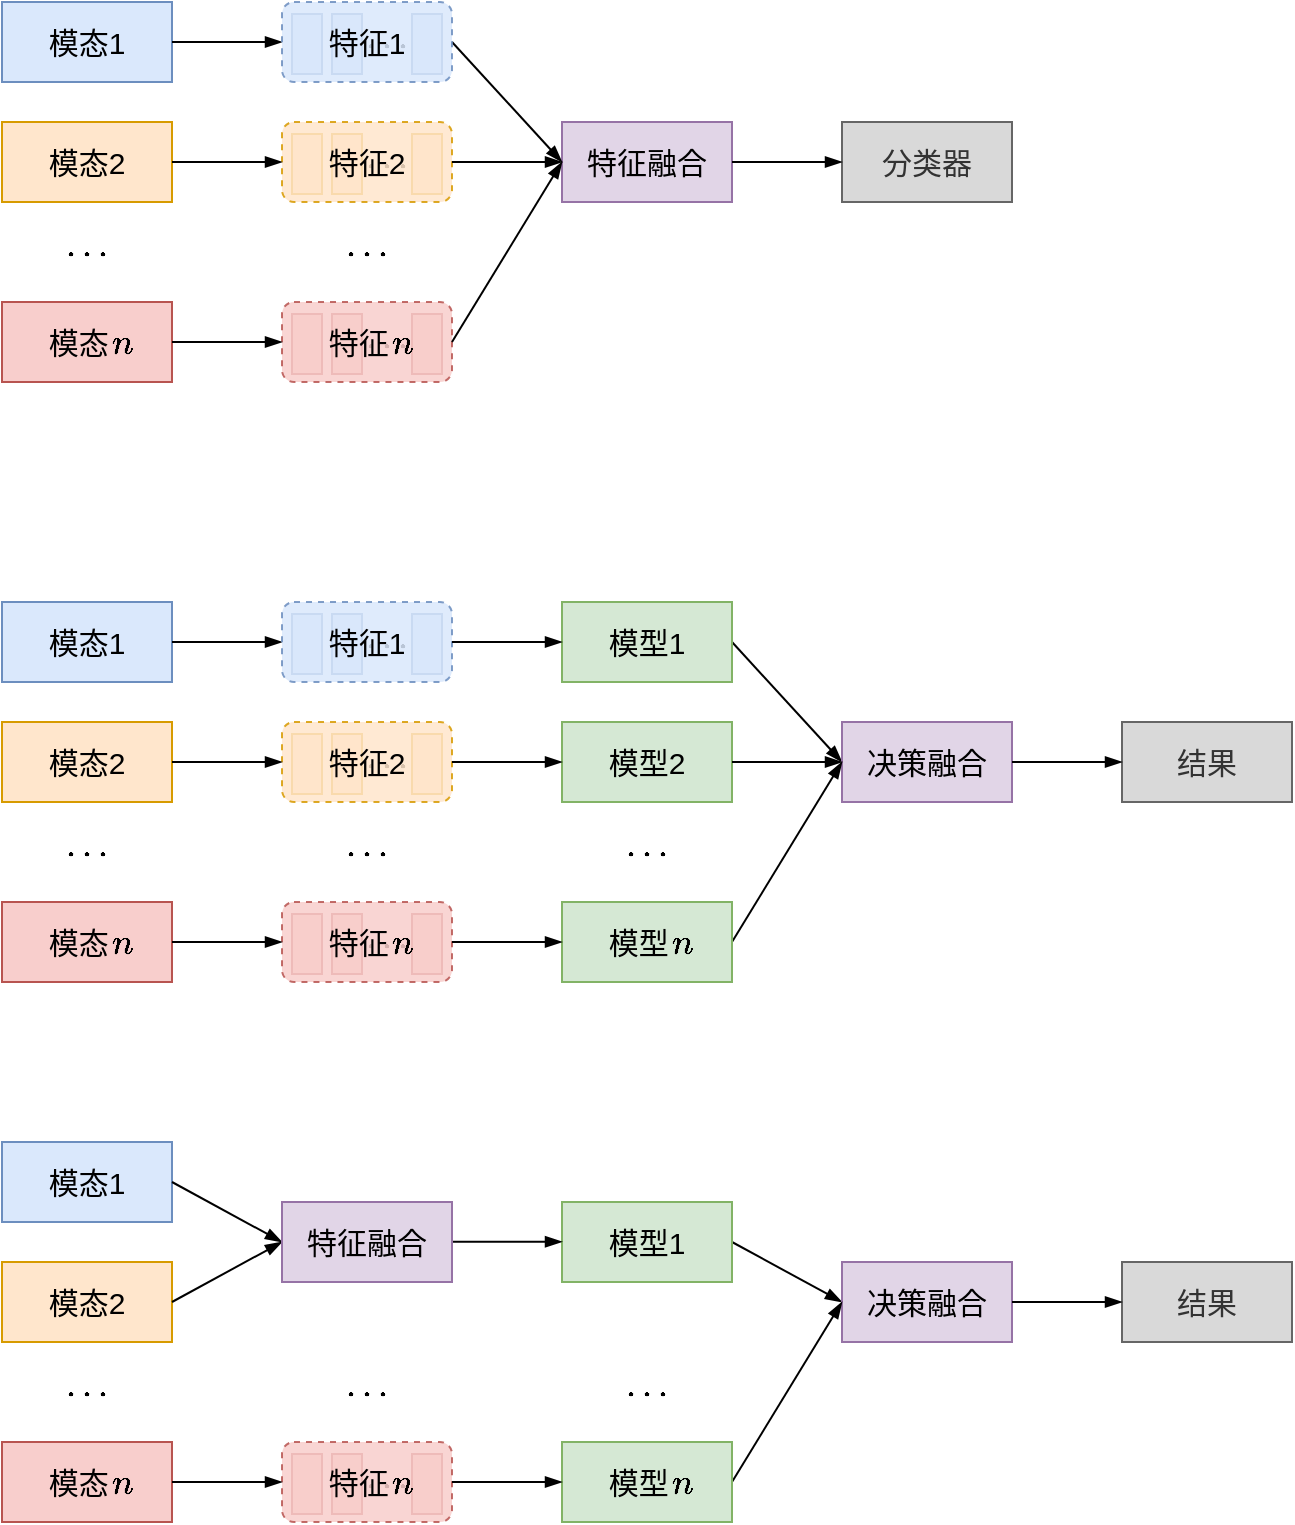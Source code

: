 <mxfile version="26.2.9">
  <diagram name="第 1 页" id="IceHvFMhuSLMuGwEgAzG">
    <mxGraphModel dx="819" dy="552" grid="1" gridSize="10" guides="1" tooltips="1" connect="1" arrows="1" fold="1" page="1" pageScale="1" pageWidth="827" pageHeight="1169" math="1" shadow="0">
      <root>
        <mxCell id="0" />
        <mxCell id="1" parent="0" />
        <mxCell id="TyKDxq_lsrLQuB99KI5q-3" value="" style="rounded=0;whiteSpace=wrap;html=1;aspect=fixed;fillColor=#dae8fc;strokeColor=#6c8ebf;fontSize=15;" parent="1" vertex="1">
          <mxGeometry x="205" y="126" width="15" height="30" as="geometry" />
        </mxCell>
        <mxCell id="TyKDxq_lsrLQuB99KI5q-4" value="" style="rounded=0;whiteSpace=wrap;html=1;aspect=fixed;fillColor=#dae8fc;strokeColor=#6c8ebf;fontSize=15;" parent="1" vertex="1">
          <mxGeometry x="225" y="126" width="15" height="30" as="geometry" />
        </mxCell>
        <mxCell id="TyKDxq_lsrLQuB99KI5q-5" value="$$\cdots$$" style="rounded=0;whiteSpace=wrap;html=1;aspect=fixed;fillColor=none;strokeColor=none;fontSize=15;" parent="1" vertex="1">
          <mxGeometry x="245" y="126" width="15" height="30" as="geometry" />
        </mxCell>
        <mxCell id="TyKDxq_lsrLQuB99KI5q-6" value="" style="rounded=0;whiteSpace=wrap;html=1;aspect=fixed;fillColor=#dae8fc;strokeColor=#6c8ebf;fontSize=15;" parent="1" vertex="1">
          <mxGeometry x="265" y="126" width="15" height="30" as="geometry" />
        </mxCell>
        <mxCell id="TyKDxq_lsrLQuB99KI5q-8" value="&lt;font&gt;模态1&lt;/font&gt;" style="rounded=0;whiteSpace=wrap;html=1;fontFamily=Helvetica;fillColor=#dae8fc;strokeColor=#6c8ebf;fontSize=15;" parent="1" vertex="1">
          <mxGeometry x="60" y="120" width="85" height="40" as="geometry" />
        </mxCell>
        <mxCell id="TyKDxq_lsrLQuB99KI5q-9" value="" style="rounded=0;whiteSpace=wrap;html=1;aspect=fixed;fillColor=#ffe6cc;strokeColor=#d79b00;fontSize=15;" parent="1" vertex="1">
          <mxGeometry x="205" y="186" width="15" height="30" as="geometry" />
        </mxCell>
        <mxCell id="TyKDxq_lsrLQuB99KI5q-10" value="" style="rounded=0;whiteSpace=wrap;html=1;aspect=fixed;fillColor=#ffe6cc;strokeColor=#d79b00;fontSize=15;" parent="1" vertex="1">
          <mxGeometry x="225" y="186" width="15" height="30" as="geometry" />
        </mxCell>
        <mxCell id="TyKDxq_lsrLQuB99KI5q-11" value="$$\cdots$$" style="rounded=0;whiteSpace=wrap;html=1;aspect=fixed;fillColor=none;strokeColor=none;fontSize=15;" parent="1" vertex="1">
          <mxGeometry x="245" y="186" width="15" height="30" as="geometry" />
        </mxCell>
        <mxCell id="TyKDxq_lsrLQuB99KI5q-12" value="" style="rounded=0;whiteSpace=wrap;html=1;aspect=fixed;fillColor=#ffe6cc;strokeColor=#d79b00;fontSize=15;" parent="1" vertex="1">
          <mxGeometry x="265" y="186" width="15" height="30" as="geometry" />
        </mxCell>
        <mxCell id="TyKDxq_lsrLQuB99KI5q-14" value="&lt;span style=&quot;font-family: Helvetica;&quot;&gt;模态2&lt;/span&gt;" style="rounded=0;whiteSpace=wrap;html=1;fontFamily=Garamond;fillColor=#ffe6cc;strokeColor=#d79b00;fontSize=15;" parent="1" vertex="1">
          <mxGeometry x="60" y="180" width="85" height="40" as="geometry" />
        </mxCell>
        <mxCell id="TyKDxq_lsrLQuB99KI5q-15" value="" style="rounded=0;whiteSpace=wrap;html=1;aspect=fixed;fillColor=#f8cecc;strokeColor=#b85450;fontSize=15;" parent="1" vertex="1">
          <mxGeometry x="205" y="276" width="15" height="30" as="geometry" />
        </mxCell>
        <mxCell id="TyKDxq_lsrLQuB99KI5q-16" value="" style="rounded=0;whiteSpace=wrap;html=1;aspect=fixed;fillColor=#f8cecc;strokeColor=#b85450;fontSize=15;" parent="1" vertex="1">
          <mxGeometry x="225" y="276" width="15" height="30" as="geometry" />
        </mxCell>
        <mxCell id="TyKDxq_lsrLQuB99KI5q-17" value="$$\cdots$$" style="rounded=0;whiteSpace=wrap;html=1;aspect=fixed;fillColor=none;strokeColor=none;fontSize=15;" parent="1" vertex="1">
          <mxGeometry x="245" y="276" width="15" height="30" as="geometry" />
        </mxCell>
        <mxCell id="TyKDxq_lsrLQuB99KI5q-18" value="" style="rounded=0;whiteSpace=wrap;html=1;aspect=fixed;fillColor=#f8cecc;strokeColor=#b85450;fontSize=15;" parent="1" vertex="1">
          <mxGeometry x="265" y="276" width="15" height="30" as="geometry" />
        </mxCell>
        <mxCell id="TyKDxq_lsrLQuB99KI5q-20" value="模态n" style="rounded=0;whiteSpace=wrap;html=1;fillColor=#f8cecc;strokeColor=#b85450;fontSize=15;" parent="1" vertex="1">
          <mxGeometry x="60" y="270" width="85" height="40" as="geometry" />
        </mxCell>
        <mxCell id="TyKDxq_lsrLQuB99KI5q-21" value="$$\cdots$$" style="text;html=1;align=center;verticalAlign=middle;whiteSpace=wrap;rounded=0;fontSize=15;" parent="1" vertex="1">
          <mxGeometry x="73" y="230" width="60" height="30" as="geometry" />
        </mxCell>
        <mxCell id="TyKDxq_lsrLQuB99KI5q-22" value="&lt;span style=&quot;font-family: Helvetica;&quot;&gt;特征融合&lt;/span&gt;" style="rounded=0;whiteSpace=wrap;html=1;fontFamily=Garamond;fillColor=#e1d5e7;strokeColor=#9673a6;fontSize=15;" parent="1" vertex="1">
          <mxGeometry x="340" y="180" width="85" height="40" as="geometry" />
        </mxCell>
        <mxCell id="TyKDxq_lsrLQuB99KI5q-23" value="" style="endArrow=blockThin;html=1;rounded=0;exitX=1;exitY=0.5;exitDx=0;exitDy=0;entryX=0;entryY=0.5;entryDx=0;entryDy=0;endFill=1;fontSize=15;" parent="1" source="TyKDxq_lsrLQuB99KI5q-8" target="TyKDxq_lsrLQuB99KI5q-7" edge="1">
          <mxGeometry width="50" height="50" relative="1" as="geometry">
            <mxPoint x="180" y="120" as="sourcePoint" />
            <mxPoint x="230" y="70" as="targetPoint" />
          </mxGeometry>
        </mxCell>
        <mxCell id="TyKDxq_lsrLQuB99KI5q-24" value="" style="endArrow=blockThin;html=1;rounded=0;exitX=1;exitY=0.5;exitDx=0;exitDy=0;entryX=0;entryY=0.5;entryDx=0;entryDy=0;endFill=1;fontSize=15;" parent="1" source="TyKDxq_lsrLQuB99KI5q-7" target="TyKDxq_lsrLQuB99KI5q-22" edge="1">
          <mxGeometry width="50" height="50" relative="1" as="geometry">
            <mxPoint x="310" y="140.86" as="sourcePoint" />
            <mxPoint x="365" y="140.86" as="targetPoint" />
          </mxGeometry>
        </mxCell>
        <mxCell id="TyKDxq_lsrLQuB99KI5q-7" value="特征1" style="rounded=1;whiteSpace=wrap;html=1;fillColor=#dae8fc;dashed=1;opacity=85;strokeColor=#6c8ebf;fontSize=15;" parent="1" vertex="1">
          <mxGeometry x="200" y="120" width="85" height="40" as="geometry" />
        </mxCell>
        <mxCell id="TyKDxq_lsrLQuB99KI5q-13" value="特征2" style="rounded=1;whiteSpace=wrap;html=1;fillColor=#ffe6cc;dashed=1;strokeColor=#d79b00;opacity=85;fontSize=15;" parent="1" vertex="1">
          <mxGeometry x="200" y="180" width="85" height="40" as="geometry" />
        </mxCell>
        <mxCell id="TyKDxq_lsrLQuB99KI5q-19" value="特征&amp;nbsp;&amp;nbsp;" style="rounded=1;whiteSpace=wrap;html=1;fillColor=#f8cecc;dashed=1;strokeColor=#b85450;opacity=85;fontSize=15;" parent="1" vertex="1">
          <mxGeometry x="200" y="270" width="85" height="40" as="geometry" />
        </mxCell>
        <mxCell id="TyKDxq_lsrLQuB99KI5q-25" value="&lt;font face=&quot;Helvetica&quot;&gt;分类器&lt;/font&gt;" style="rounded=0;whiteSpace=wrap;html=1;fontFamily=Garamond;fillColor=#D9D9D9;fontColor=#333333;strokeColor=#666666;fontSize=15;" parent="1" vertex="1">
          <mxGeometry x="480" y="180" width="85" height="40" as="geometry" />
        </mxCell>
        <mxCell id="TyKDxq_lsrLQuB99KI5q-26" value="" style="endArrow=blockThin;html=1;rounded=0;exitX=1;exitY=0.5;exitDx=0;exitDy=0;entryX=0;entryY=0.5;entryDx=0;entryDy=0;endFill=1;fontSize=15;" parent="1" source="TyKDxq_lsrLQuB99KI5q-13" target="TyKDxq_lsrLQuB99KI5q-22" edge="1">
          <mxGeometry width="50" height="50" relative="1" as="geometry">
            <mxPoint x="295" y="150" as="sourcePoint" />
            <mxPoint x="350" y="210" as="targetPoint" />
          </mxGeometry>
        </mxCell>
        <mxCell id="TyKDxq_lsrLQuB99KI5q-27" value="" style="endArrow=blockThin;html=1;rounded=0;exitX=1;exitY=0.5;exitDx=0;exitDy=0;entryX=0;entryY=0.5;entryDx=0;entryDy=0;endFill=1;fontSize=15;" parent="1" source="TyKDxq_lsrLQuB99KI5q-22" target="TyKDxq_lsrLQuB99KI5q-25" edge="1">
          <mxGeometry width="50" height="50" relative="1" as="geometry">
            <mxPoint x="425" y="170" as="sourcePoint" />
            <mxPoint x="480" y="170" as="targetPoint" />
          </mxGeometry>
        </mxCell>
        <mxCell id="TyKDxq_lsrLQuB99KI5q-28" value="" style="endArrow=blockThin;html=1;rounded=0;exitX=1;exitY=0.5;exitDx=0;exitDy=0;entryX=0;entryY=0.5;entryDx=0;entryDy=0;endFill=1;fontSize=15;" parent="1" source="TyKDxq_lsrLQuB99KI5q-19" target="TyKDxq_lsrLQuB99KI5q-22" edge="1">
          <mxGeometry width="50" height="50" relative="1" as="geometry">
            <mxPoint x="295" y="210" as="sourcePoint" />
            <mxPoint x="350" y="210" as="targetPoint" />
          </mxGeometry>
        </mxCell>
        <mxCell id="TyKDxq_lsrLQuB99KI5q-29" value="" style="endArrow=blockThin;html=1;rounded=0;exitX=1;exitY=0.5;exitDx=0;exitDy=0;entryX=0;entryY=0.5;entryDx=0;entryDy=0;endFill=1;fontSize=15;" parent="1" source="TyKDxq_lsrLQuB99KI5q-14" target="TyKDxq_lsrLQuB99KI5q-13" edge="1">
          <mxGeometry width="50" height="50" relative="1" as="geometry">
            <mxPoint x="155" y="150" as="sourcePoint" />
            <mxPoint x="210" y="150" as="targetPoint" />
          </mxGeometry>
        </mxCell>
        <mxCell id="TyKDxq_lsrLQuB99KI5q-30" value="" style="endArrow=blockThin;html=1;rounded=0;exitX=1;exitY=0.5;exitDx=0;exitDy=0;entryX=0;entryY=0.5;entryDx=0;entryDy=0;endFill=1;fontSize=15;" parent="1" source="TyKDxq_lsrLQuB99KI5q-20" target="TyKDxq_lsrLQuB99KI5q-19" edge="1">
          <mxGeometry width="50" height="50" relative="1" as="geometry">
            <mxPoint x="155" y="210" as="sourcePoint" />
            <mxPoint x="210" y="210" as="targetPoint" />
          </mxGeometry>
        </mxCell>
        <mxCell id="TyKDxq_lsrLQuB99KI5q-31" value="" style="rounded=0;whiteSpace=wrap;html=1;aspect=fixed;fillColor=#dae8fc;strokeColor=#6c8ebf;fontSize=15;" parent="1" vertex="1">
          <mxGeometry x="205" y="426" width="15" height="30" as="geometry" />
        </mxCell>
        <mxCell id="TyKDxq_lsrLQuB99KI5q-32" value="" style="rounded=0;whiteSpace=wrap;html=1;aspect=fixed;fillColor=#dae8fc;strokeColor=#6c8ebf;fontSize=15;" parent="1" vertex="1">
          <mxGeometry x="225" y="426" width="15" height="30" as="geometry" />
        </mxCell>
        <mxCell id="TyKDxq_lsrLQuB99KI5q-33" value="$$\cdots$$" style="rounded=0;whiteSpace=wrap;html=1;aspect=fixed;fillColor=none;strokeColor=none;fontSize=15;" parent="1" vertex="1">
          <mxGeometry x="245" y="426" width="15" height="30" as="geometry" />
        </mxCell>
        <mxCell id="TyKDxq_lsrLQuB99KI5q-34" value="" style="rounded=0;whiteSpace=wrap;html=1;aspect=fixed;fillColor=#dae8fc;strokeColor=#6c8ebf;fontSize=15;" parent="1" vertex="1">
          <mxGeometry x="265" y="426" width="15" height="30" as="geometry" />
        </mxCell>
        <mxCell id="TyKDxq_lsrLQuB99KI5q-35" value="&lt;font&gt;模态1&lt;/font&gt;" style="rounded=0;whiteSpace=wrap;html=1;fontFamily=Helvetica;fillColor=#dae8fc;strokeColor=#6c8ebf;fontSize=15;" parent="1" vertex="1">
          <mxGeometry x="60" y="420" width="85" height="40" as="geometry" />
        </mxCell>
        <mxCell id="TyKDxq_lsrLQuB99KI5q-36" value="" style="rounded=0;whiteSpace=wrap;html=1;aspect=fixed;fillColor=#ffe6cc;strokeColor=#d79b00;fontSize=15;" parent="1" vertex="1">
          <mxGeometry x="205" y="486" width="15" height="30" as="geometry" />
        </mxCell>
        <mxCell id="TyKDxq_lsrLQuB99KI5q-37" value="" style="rounded=0;whiteSpace=wrap;html=1;aspect=fixed;fillColor=#ffe6cc;strokeColor=#d79b00;fontSize=15;" parent="1" vertex="1">
          <mxGeometry x="225" y="486" width="15" height="30" as="geometry" />
        </mxCell>
        <mxCell id="TyKDxq_lsrLQuB99KI5q-38" value="$$\cdots$$" style="rounded=0;whiteSpace=wrap;html=1;aspect=fixed;fillColor=none;strokeColor=none;fontSize=15;" parent="1" vertex="1">
          <mxGeometry x="245" y="486" width="15" height="30" as="geometry" />
        </mxCell>
        <mxCell id="TyKDxq_lsrLQuB99KI5q-39" value="" style="rounded=0;whiteSpace=wrap;html=1;aspect=fixed;fillColor=#ffe6cc;strokeColor=#d79b00;fontSize=15;" parent="1" vertex="1">
          <mxGeometry x="265" y="486" width="15" height="30" as="geometry" />
        </mxCell>
        <mxCell id="TyKDxq_lsrLQuB99KI5q-40" value="&lt;span style=&quot;font-family: Helvetica;&quot;&gt;模态2&lt;/span&gt;" style="rounded=0;whiteSpace=wrap;html=1;fontFamily=Garamond;fillColor=#ffe6cc;strokeColor=#d79b00;fontSize=15;" parent="1" vertex="1">
          <mxGeometry x="60" y="480" width="85" height="40" as="geometry" />
        </mxCell>
        <mxCell id="TyKDxq_lsrLQuB99KI5q-41" value="" style="rounded=0;whiteSpace=wrap;html=1;aspect=fixed;fillColor=#f8cecc;strokeColor=#b85450;fontSize=15;" parent="1" vertex="1">
          <mxGeometry x="205" y="576" width="15" height="30" as="geometry" />
        </mxCell>
        <mxCell id="TyKDxq_lsrLQuB99KI5q-42" value="" style="rounded=0;whiteSpace=wrap;html=1;aspect=fixed;fillColor=#f8cecc;strokeColor=#b85450;fontSize=15;" parent="1" vertex="1">
          <mxGeometry x="225" y="576" width="15" height="30" as="geometry" />
        </mxCell>
        <mxCell id="TyKDxq_lsrLQuB99KI5q-43" value="$$\cdots$$" style="rounded=0;whiteSpace=wrap;html=1;aspect=fixed;fillColor=none;strokeColor=none;fontSize=15;" parent="1" vertex="1">
          <mxGeometry x="245" y="576" width="15" height="30" as="geometry" />
        </mxCell>
        <mxCell id="TyKDxq_lsrLQuB99KI5q-44" value="" style="rounded=0;whiteSpace=wrap;html=1;aspect=fixed;fillColor=#f8cecc;strokeColor=#b85450;fontSize=15;" parent="1" vertex="1">
          <mxGeometry x="265" y="576" width="15" height="30" as="geometry" />
        </mxCell>
        <mxCell id="TyKDxq_lsrLQuB99KI5q-45" value="模态n" style="rounded=0;whiteSpace=wrap;html=1;fillColor=#f8cecc;strokeColor=#b85450;fontSize=15;" parent="1" vertex="1">
          <mxGeometry x="60" y="570" width="85" height="40" as="geometry" />
        </mxCell>
        <mxCell id="TyKDxq_lsrLQuB99KI5q-46" value="$$\cdots$$" style="text;html=1;align=center;verticalAlign=middle;whiteSpace=wrap;rounded=0;fontSize=15;" parent="1" vertex="1">
          <mxGeometry x="73" y="530" width="60" height="30" as="geometry" />
        </mxCell>
        <mxCell id="TyKDxq_lsrLQuB99KI5q-47" value="&lt;span style=&quot;font-family: Helvetica;&quot;&gt;模型2&lt;/span&gt;" style="rounded=0;whiteSpace=wrap;html=1;fontFamily=Garamond;fillColor=#d5e8d4;strokeColor=#82b366;fontSize=15;" parent="1" vertex="1">
          <mxGeometry x="340" y="480" width="85" height="40" as="geometry" />
        </mxCell>
        <mxCell id="TyKDxq_lsrLQuB99KI5q-48" value="" style="endArrow=blockThin;html=1;rounded=0;exitX=1;exitY=0.5;exitDx=0;exitDy=0;entryX=0;entryY=0.5;entryDx=0;entryDy=0;endFill=1;fontSize=15;" parent="1" source="TyKDxq_lsrLQuB99KI5q-35" target="TyKDxq_lsrLQuB99KI5q-50" edge="1">
          <mxGeometry width="50" height="50" relative="1" as="geometry">
            <mxPoint x="180" y="420" as="sourcePoint" />
            <mxPoint x="230" y="370" as="targetPoint" />
          </mxGeometry>
        </mxCell>
        <mxCell id="TyKDxq_lsrLQuB99KI5q-49" value="" style="endArrow=blockThin;html=1;rounded=0;exitX=1;exitY=0.5;exitDx=0;exitDy=0;entryX=0;entryY=0.5;entryDx=0;entryDy=0;endFill=1;fontSize=15;" parent="1" source="TyKDxq_lsrLQuB99KI5q-60" target="TyKDxq_lsrLQuB99KI5q-53" edge="1">
          <mxGeometry width="50" height="50" relative="1" as="geometry">
            <mxPoint x="310" y="440.86" as="sourcePoint" />
            <mxPoint x="365" y="440.86" as="targetPoint" />
          </mxGeometry>
        </mxCell>
        <mxCell id="TyKDxq_lsrLQuB99KI5q-50" value="特征1" style="rounded=1;whiteSpace=wrap;html=1;fillColor=#dae8fc;dashed=1;opacity=85;strokeColor=#6c8ebf;fontSize=15;" parent="1" vertex="1">
          <mxGeometry x="200" y="420" width="85" height="40" as="geometry" />
        </mxCell>
        <mxCell id="TyKDxq_lsrLQuB99KI5q-51" value="特征2" style="rounded=1;whiteSpace=wrap;html=1;fillColor=#ffe6cc;dashed=1;strokeColor=#d79b00;opacity=85;fontSize=15;" parent="1" vertex="1">
          <mxGeometry x="200" y="480" width="85" height="40" as="geometry" />
        </mxCell>
        <mxCell id="TyKDxq_lsrLQuB99KI5q-52" value="特征&amp;nbsp;&amp;nbsp;" style="rounded=1;whiteSpace=wrap;html=1;fillColor=#f8cecc;dashed=1;strokeColor=#b85450;opacity=85;fontSize=15;" parent="1" vertex="1">
          <mxGeometry x="200" y="570" width="85" height="40" as="geometry" />
        </mxCell>
        <mxCell id="TyKDxq_lsrLQuB99KI5q-53" value="&lt;font face=&quot;Helvetica&quot;&gt;决策融合&lt;/font&gt;" style="rounded=0;whiteSpace=wrap;html=1;fontFamily=Garamond;fillColor=#e1d5e7;strokeColor=#9673a6;fontSize=15;" parent="1" vertex="1">
          <mxGeometry x="480" y="480" width="85" height="40" as="geometry" />
        </mxCell>
        <mxCell id="TyKDxq_lsrLQuB99KI5q-54" value="" style="endArrow=blockThin;html=1;rounded=0;exitX=1;exitY=0.5;exitDx=0;exitDy=0;entryX=0;entryY=0.5;entryDx=0;entryDy=0;endFill=1;fontSize=15;" parent="1" source="TyKDxq_lsrLQuB99KI5q-51" target="TyKDxq_lsrLQuB99KI5q-47" edge="1">
          <mxGeometry width="50" height="50" relative="1" as="geometry">
            <mxPoint x="295" y="450" as="sourcePoint" />
            <mxPoint x="350" y="510" as="targetPoint" />
          </mxGeometry>
        </mxCell>
        <mxCell id="TyKDxq_lsrLQuB99KI5q-55" value="" style="endArrow=blockThin;html=1;rounded=0;exitX=1;exitY=0.5;exitDx=0;exitDy=0;entryX=0;entryY=0.5;entryDx=0;entryDy=0;endFill=1;fontSize=15;" parent="1" source="TyKDxq_lsrLQuB99KI5q-47" target="TyKDxq_lsrLQuB99KI5q-53" edge="1">
          <mxGeometry width="50" height="50" relative="1" as="geometry">
            <mxPoint x="425" y="470" as="sourcePoint" />
            <mxPoint x="480" y="470" as="targetPoint" />
          </mxGeometry>
        </mxCell>
        <mxCell id="TyKDxq_lsrLQuB99KI5q-56" value="" style="endArrow=blockThin;html=1;rounded=0;exitX=1;exitY=0.5;exitDx=0;exitDy=0;entryX=0;entryY=0.5;entryDx=0;entryDy=0;endFill=1;fontSize=15;" parent="1" source="TyKDxq_lsrLQuB99KI5q-59" target="TyKDxq_lsrLQuB99KI5q-53" edge="1">
          <mxGeometry width="50" height="50" relative="1" as="geometry">
            <mxPoint x="295" y="510" as="sourcePoint" />
            <mxPoint x="350" y="510" as="targetPoint" />
          </mxGeometry>
        </mxCell>
        <mxCell id="TyKDxq_lsrLQuB99KI5q-57" value="" style="endArrow=blockThin;html=1;rounded=0;exitX=1;exitY=0.5;exitDx=0;exitDy=0;entryX=0;entryY=0.5;entryDx=0;entryDy=0;endFill=1;fontSize=15;" parent="1" source="TyKDxq_lsrLQuB99KI5q-40" target="TyKDxq_lsrLQuB99KI5q-51" edge="1">
          <mxGeometry width="50" height="50" relative="1" as="geometry">
            <mxPoint x="155" y="450" as="sourcePoint" />
            <mxPoint x="210" y="450" as="targetPoint" />
          </mxGeometry>
        </mxCell>
        <mxCell id="TyKDxq_lsrLQuB99KI5q-58" value="" style="endArrow=blockThin;html=1;rounded=0;exitX=1;exitY=0.5;exitDx=0;exitDy=0;entryX=0;entryY=0.5;entryDx=0;entryDy=0;endFill=1;fontSize=15;" parent="1" source="TyKDxq_lsrLQuB99KI5q-45" target="TyKDxq_lsrLQuB99KI5q-52" edge="1">
          <mxGeometry width="50" height="50" relative="1" as="geometry">
            <mxPoint x="155" y="510" as="sourcePoint" />
            <mxPoint x="210" y="510" as="targetPoint" />
          </mxGeometry>
        </mxCell>
        <mxCell id="TyKDxq_lsrLQuB99KI5q-59" value="&lt;span style=&quot;font-family: Helvetica;&quot;&gt;模型n&lt;/span&gt;" style="rounded=0;whiteSpace=wrap;html=1;fontFamily=Garamond;fillColor=#d5e8d4;strokeColor=#82b366;fontSize=15;" parent="1" vertex="1">
          <mxGeometry x="340" y="570" width="85" height="40" as="geometry" />
        </mxCell>
        <mxCell id="TyKDxq_lsrLQuB99KI5q-60" value="&lt;span style=&quot;font-family: Helvetica;&quot;&gt;模型1&lt;/span&gt;" style="rounded=0;whiteSpace=wrap;html=1;fontFamily=Garamond;fillColor=#d5e8d4;strokeColor=#82b366;fontSize=15;" parent="1" vertex="1">
          <mxGeometry x="340" y="420" width="85" height="40" as="geometry" />
        </mxCell>
        <mxCell id="TyKDxq_lsrLQuB99KI5q-61" value="&lt;font face=&quot;Helvetica&quot;&gt;结果&lt;/font&gt;" style="rounded=0;whiteSpace=wrap;html=1;fontFamily=Garamond;fillColor=#D9D9D9;fontColor=#333333;strokeColor=#666666;fontSize=15;" parent="1" vertex="1">
          <mxGeometry x="620" y="480" width="85" height="40" as="geometry" />
        </mxCell>
        <mxCell id="TyKDxq_lsrLQuB99KI5q-62" value="" style="endArrow=blockThin;html=1;rounded=0;exitX=1;exitY=0.5;exitDx=0;exitDy=0;entryX=0;entryY=0.5;entryDx=0;entryDy=0;endFill=1;fontSize=15;" parent="1" source="TyKDxq_lsrLQuB99KI5q-53" target="TyKDxq_lsrLQuB99KI5q-61" edge="1">
          <mxGeometry width="50" height="50" relative="1" as="geometry">
            <mxPoint x="435" y="510" as="sourcePoint" />
            <mxPoint x="490" y="510" as="targetPoint" />
          </mxGeometry>
        </mxCell>
        <mxCell id="TyKDxq_lsrLQuB99KI5q-63" value="" style="endArrow=blockThin;html=1;rounded=0;exitX=1;exitY=0.5;exitDx=0;exitDy=0;entryX=0;entryY=0.5;entryDx=0;entryDy=0;endFill=1;fontSize=15;" parent="1" source="TyKDxq_lsrLQuB99KI5q-52" target="TyKDxq_lsrLQuB99KI5q-59" edge="1">
          <mxGeometry width="50" height="50" relative="1" as="geometry">
            <mxPoint x="295" y="510" as="sourcePoint" />
            <mxPoint x="350" y="510" as="targetPoint" />
          </mxGeometry>
        </mxCell>
        <mxCell id="TyKDxq_lsrLQuB99KI5q-64" value="" style="endArrow=blockThin;html=1;rounded=0;exitX=1;exitY=0.5;exitDx=0;exitDy=0;entryX=0;entryY=0.5;entryDx=0;entryDy=0;endFill=1;fontSize=15;" parent="1" source="TyKDxq_lsrLQuB99KI5q-50" target="TyKDxq_lsrLQuB99KI5q-60" edge="1">
          <mxGeometry width="50" height="50" relative="1" as="geometry">
            <mxPoint x="295" y="510" as="sourcePoint" />
            <mxPoint x="350" y="510" as="targetPoint" />
          </mxGeometry>
        </mxCell>
        <mxCell id="TyKDxq_lsrLQuB99KI5q-69" value="&lt;font&gt;模态1&lt;/font&gt;" style="rounded=0;whiteSpace=wrap;html=1;fontFamily=Helvetica;fillColor=#dae8fc;strokeColor=#6c8ebf;fontSize=15;" parent="1" vertex="1">
          <mxGeometry x="60" y="690" width="85" height="40" as="geometry" />
        </mxCell>
        <mxCell id="TyKDxq_lsrLQuB99KI5q-74" value="&lt;span style=&quot;font-family: Helvetica;&quot;&gt;模态2&lt;/span&gt;" style="rounded=0;whiteSpace=wrap;html=1;fontFamily=Garamond;fillColor=#ffe6cc;strokeColor=#d79b00;fontSize=15;" parent="1" vertex="1">
          <mxGeometry x="60" y="750" width="85" height="40" as="geometry" />
        </mxCell>
        <mxCell id="TyKDxq_lsrLQuB99KI5q-75" value="" style="rounded=0;whiteSpace=wrap;html=1;aspect=fixed;fillColor=#f8cecc;strokeColor=#b85450;fontSize=15;" parent="1" vertex="1">
          <mxGeometry x="205" y="846" width="15" height="30" as="geometry" />
        </mxCell>
        <mxCell id="TyKDxq_lsrLQuB99KI5q-76" value="" style="rounded=0;whiteSpace=wrap;html=1;aspect=fixed;fillColor=#f8cecc;strokeColor=#b85450;fontSize=15;" parent="1" vertex="1">
          <mxGeometry x="225" y="846" width="15" height="30" as="geometry" />
        </mxCell>
        <mxCell id="TyKDxq_lsrLQuB99KI5q-77" value="$$\cdots$$" style="rounded=0;whiteSpace=wrap;html=1;aspect=fixed;fillColor=none;strokeColor=none;fontSize=15;" parent="1" vertex="1">
          <mxGeometry x="245" y="846" width="15" height="30" as="geometry" />
        </mxCell>
        <mxCell id="TyKDxq_lsrLQuB99KI5q-78" value="" style="rounded=0;whiteSpace=wrap;html=1;aspect=fixed;fillColor=#f8cecc;strokeColor=#b85450;fontSize=15;" parent="1" vertex="1">
          <mxGeometry x="265" y="846" width="15" height="30" as="geometry" />
        </mxCell>
        <mxCell id="TyKDxq_lsrLQuB99KI5q-79" value="模态n" style="rounded=0;whiteSpace=wrap;html=1;fillColor=#f8cecc;strokeColor=#b85450;fontSize=15;" parent="1" vertex="1">
          <mxGeometry x="60" y="840" width="85" height="40" as="geometry" />
        </mxCell>
        <mxCell id="TyKDxq_lsrLQuB99KI5q-80" value="$$\cdots$$" style="text;html=1;align=center;verticalAlign=middle;whiteSpace=wrap;rounded=0;fontSize=15;" parent="1" vertex="1">
          <mxGeometry x="73" y="800" width="60" height="30" as="geometry" />
        </mxCell>
        <mxCell id="TyKDxq_lsrLQuB99KI5q-82" value="" style="endArrow=blockThin;html=1;rounded=0;exitX=1;exitY=0.5;exitDx=0;exitDy=0;entryX=0;entryY=0.5;entryDx=0;entryDy=0;endFill=1;fontSize=15;" parent="1" source="TyKDxq_lsrLQuB99KI5q-69" target="TyKDxq_lsrLQuB99KI5q-104" edge="1">
          <mxGeometry width="50" height="50" relative="1" as="geometry">
            <mxPoint x="180" y="690" as="sourcePoint" />
            <mxPoint x="200" y="710" as="targetPoint" />
          </mxGeometry>
        </mxCell>
        <mxCell id="TyKDxq_lsrLQuB99KI5q-83" value="" style="endArrow=blockThin;html=1;rounded=0;exitX=1;exitY=0.5;exitDx=0;exitDy=0;entryX=0;entryY=0.5;entryDx=0;entryDy=0;endFill=1;fontSize=15;" parent="1" source="TyKDxq_lsrLQuB99KI5q-94" target="TyKDxq_lsrLQuB99KI5q-87" edge="1">
          <mxGeometry width="50" height="50" relative="1" as="geometry">
            <mxPoint x="310" y="710.86" as="sourcePoint" />
            <mxPoint x="365" y="710.86" as="targetPoint" />
          </mxGeometry>
        </mxCell>
        <mxCell id="TyKDxq_lsrLQuB99KI5q-86" value="特征&amp;nbsp;&amp;nbsp;" style="rounded=1;whiteSpace=wrap;html=1;fillColor=#f8cecc;dashed=1;strokeColor=#b85450;opacity=85;fontSize=15;" parent="1" vertex="1">
          <mxGeometry x="200" y="840" width="85" height="40" as="geometry" />
        </mxCell>
        <mxCell id="TyKDxq_lsrLQuB99KI5q-87" value="&lt;font face=&quot;Helvetica&quot;&gt;决策融合&lt;/font&gt;" style="rounded=0;whiteSpace=wrap;html=1;fontFamily=Garamond;fillColor=#e1d5e7;strokeColor=#9673a6;fontSize=15;" parent="1" vertex="1">
          <mxGeometry x="480" y="750" width="85" height="40" as="geometry" />
        </mxCell>
        <mxCell id="TyKDxq_lsrLQuB99KI5q-90" value="" style="endArrow=blockThin;html=1;rounded=0;exitX=1;exitY=0.5;exitDx=0;exitDy=0;entryX=0;entryY=0.5;entryDx=0;entryDy=0;endFill=1;fontSize=15;" parent="1" source="TyKDxq_lsrLQuB99KI5q-93" target="TyKDxq_lsrLQuB99KI5q-87" edge="1">
          <mxGeometry width="50" height="50" relative="1" as="geometry">
            <mxPoint x="295" y="780" as="sourcePoint" />
            <mxPoint x="350" y="780" as="targetPoint" />
          </mxGeometry>
        </mxCell>
        <mxCell id="TyKDxq_lsrLQuB99KI5q-91" value="" style="endArrow=blockThin;html=1;rounded=0;exitX=1;exitY=0.5;exitDx=0;exitDy=0;entryX=0;entryY=0.5;entryDx=0;entryDy=0;endFill=1;fontSize=15;" parent="1" source="TyKDxq_lsrLQuB99KI5q-74" target="TyKDxq_lsrLQuB99KI5q-104" edge="1">
          <mxGeometry width="50" height="50" relative="1" as="geometry">
            <mxPoint x="155" y="720" as="sourcePoint" />
            <mxPoint x="200" y="770" as="targetPoint" />
          </mxGeometry>
        </mxCell>
        <mxCell id="TyKDxq_lsrLQuB99KI5q-92" value="" style="endArrow=blockThin;html=1;rounded=0;exitX=1;exitY=0.5;exitDx=0;exitDy=0;entryX=0;entryY=0.5;entryDx=0;entryDy=0;endFill=1;fontSize=15;" parent="1" source="TyKDxq_lsrLQuB99KI5q-79" target="TyKDxq_lsrLQuB99KI5q-86" edge="1">
          <mxGeometry width="50" height="50" relative="1" as="geometry">
            <mxPoint x="155" y="780" as="sourcePoint" />
            <mxPoint x="210" y="780" as="targetPoint" />
          </mxGeometry>
        </mxCell>
        <mxCell id="TyKDxq_lsrLQuB99KI5q-93" value="&lt;span style=&quot;font-family: Helvetica;&quot;&gt;模型n&lt;/span&gt;" style="rounded=0;whiteSpace=wrap;html=1;fontFamily=Garamond;fillColor=#d5e8d4;strokeColor=#82b366;fontSize=15;" parent="1" vertex="1">
          <mxGeometry x="340" y="840" width="85" height="40" as="geometry" />
        </mxCell>
        <mxCell id="TyKDxq_lsrLQuB99KI5q-94" value="&lt;span style=&quot;font-family: Helvetica;&quot;&gt;模型1&lt;/span&gt;" style="rounded=0;whiteSpace=wrap;html=1;fontFamily=Garamond;fillColor=#d5e8d4;strokeColor=#82b366;fontSize=15;" parent="1" vertex="1">
          <mxGeometry x="340" y="720" width="85" height="40" as="geometry" />
        </mxCell>
        <mxCell id="TyKDxq_lsrLQuB99KI5q-95" value="&lt;font face=&quot;Helvetica&quot;&gt;结果&lt;/font&gt;" style="rounded=0;whiteSpace=wrap;html=1;fontFamily=Garamond;fillColor=#D9D9D9;fontColor=#333333;strokeColor=#666666;fontSize=15;" parent="1" vertex="1">
          <mxGeometry x="620" y="750" width="85" height="40" as="geometry" />
        </mxCell>
        <mxCell id="TyKDxq_lsrLQuB99KI5q-96" value="" style="endArrow=blockThin;html=1;rounded=0;exitX=1;exitY=0.5;exitDx=0;exitDy=0;entryX=0;entryY=0.5;entryDx=0;entryDy=0;endFill=1;fontSize=15;" parent="1" source="TyKDxq_lsrLQuB99KI5q-87" target="TyKDxq_lsrLQuB99KI5q-95" edge="1">
          <mxGeometry width="50" height="50" relative="1" as="geometry">
            <mxPoint x="435" y="780" as="sourcePoint" />
            <mxPoint x="490" y="780" as="targetPoint" />
          </mxGeometry>
        </mxCell>
        <mxCell id="TyKDxq_lsrLQuB99KI5q-97" value="" style="endArrow=blockThin;html=1;rounded=0;exitX=1;exitY=0.5;exitDx=0;exitDy=0;entryX=0;entryY=0.5;entryDx=0;entryDy=0;endFill=1;fontSize=15;" parent="1" source="TyKDxq_lsrLQuB99KI5q-86" target="TyKDxq_lsrLQuB99KI5q-93" edge="1">
          <mxGeometry width="50" height="50" relative="1" as="geometry">
            <mxPoint x="295" y="780" as="sourcePoint" />
            <mxPoint x="350" y="780" as="targetPoint" />
          </mxGeometry>
        </mxCell>
        <mxCell id="TyKDxq_lsrLQuB99KI5q-98" value="" style="endArrow=blockThin;html=1;rounded=0;exitX=1;exitY=0.5;exitDx=0;exitDy=0;entryX=0;entryY=0.5;entryDx=0;entryDy=0;endFill=1;fontSize=15;" parent="1" edge="1">
          <mxGeometry width="50" height="50" relative="1" as="geometry">
            <mxPoint x="285" y="739.86" as="sourcePoint" />
            <mxPoint x="340.0" y="739.86" as="targetPoint" />
          </mxGeometry>
        </mxCell>
        <mxCell id="TyKDxq_lsrLQuB99KI5q-99" value="$$\cdots$$" style="text;html=1;align=center;verticalAlign=middle;whiteSpace=wrap;rounded=0;fontSize=15;" parent="1" vertex="1">
          <mxGeometry x="212.5" y="800" width="60" height="30" as="geometry" />
        </mxCell>
        <mxCell id="TyKDxq_lsrLQuB99KI5q-100" value="$$\cdots$$" style="text;html=1;align=center;verticalAlign=middle;whiteSpace=wrap;rounded=0;fontSize=15;" parent="1" vertex="1">
          <mxGeometry x="352.5" y="800" width="60" height="30" as="geometry" />
        </mxCell>
        <mxCell id="TyKDxq_lsrLQuB99KI5q-101" value="$$\cdots$$" style="text;html=1;align=center;verticalAlign=middle;whiteSpace=wrap;rounded=0;fontSize=15;" parent="1" vertex="1">
          <mxGeometry x="212.5" y="530" width="60" height="30" as="geometry" />
        </mxCell>
        <mxCell id="TyKDxq_lsrLQuB99KI5q-102" value="$$\cdots$$" style="text;html=1;align=center;verticalAlign=middle;whiteSpace=wrap;rounded=0;fontSize=15;" parent="1" vertex="1">
          <mxGeometry x="352.5" y="530" width="60" height="30" as="geometry" />
        </mxCell>
        <mxCell id="TyKDxq_lsrLQuB99KI5q-103" value="$$\cdots$$" style="text;html=1;align=center;verticalAlign=middle;whiteSpace=wrap;rounded=0;fontSize=15;" parent="1" vertex="1">
          <mxGeometry x="212.5" y="230" width="60" height="30" as="geometry" />
        </mxCell>
        <mxCell id="TyKDxq_lsrLQuB99KI5q-104" value="&lt;font face=&quot;Helvetica&quot;&gt;特征融合&lt;/font&gt;" style="rounded=0;whiteSpace=wrap;html=1;fontFamily=Garamond;fillColor=#e1d5e7;strokeColor=#9673a6;fontSize=15;" parent="1" vertex="1">
          <mxGeometry x="200" y="720" width="85" height="40" as="geometry" />
        </mxCell>
        <mxCell id="-LgKR6J1V5MTalNO6hrE-1" value="$$n$$" style="text;html=1;align=center;verticalAlign=middle;whiteSpace=wrap;rounded=0;fontSize=15;fillColor=#F8CECC;" vertex="1" parent="1">
          <mxGeometry x="114" y="280" width="12" height="20" as="geometry" />
        </mxCell>
        <mxCell id="-LgKR6J1V5MTalNO6hrE-2" value="$$n$$" style="text;html=1;align=center;verticalAlign=middle;whiteSpace=wrap;rounded=0;fontSize=15;fillColor=none;opacity=85;" vertex="1" parent="1">
          <mxGeometry x="254" y="280" width="12" height="20" as="geometry" />
        </mxCell>
        <mxCell id="-LgKR6J1V5MTalNO6hrE-3" value="$$n$$" style="text;html=1;align=center;verticalAlign=middle;whiteSpace=wrap;rounded=0;fontSize=15;fillColor=#F8CECC;" vertex="1" parent="1">
          <mxGeometry x="114" y="580" width="12" height="20" as="geometry" />
        </mxCell>
        <mxCell id="-LgKR6J1V5MTalNO6hrE-5" value="$$n$$" style="text;html=1;align=center;verticalAlign=middle;whiteSpace=wrap;rounded=0;fontSize=15;fillColor=none;opacity=85;" vertex="1" parent="1">
          <mxGeometry x="254" y="580" width="12" height="20" as="geometry" />
        </mxCell>
        <mxCell id="-LgKR6J1V5MTalNO6hrE-6" value="$$n$$" style="text;html=1;align=center;verticalAlign=middle;whiteSpace=wrap;rounded=0;fontSize=15;fillColor=none;opacity=85;" vertex="1" parent="1">
          <mxGeometry x="254" y="850" width="12" height="20" as="geometry" />
        </mxCell>
        <mxCell id="-LgKR6J1V5MTalNO6hrE-7" value="$$n$$" style="text;html=1;align=center;verticalAlign=middle;whiteSpace=wrap;rounded=0;fontSize=15;fillColor=#F8CECC;" vertex="1" parent="1">
          <mxGeometry x="114" y="850" width="12" height="20" as="geometry" />
        </mxCell>
        <mxCell id="-LgKR6J1V5MTalNO6hrE-8" value="$$n$$" style="text;html=1;align=center;verticalAlign=middle;whiteSpace=wrap;rounded=0;fontSize=15;fillColor=#D5E8D4;" vertex="1" parent="1">
          <mxGeometry x="393.5" y="580" width="12" height="20" as="geometry" />
        </mxCell>
        <mxCell id="-LgKR6J1V5MTalNO6hrE-9" value="$$n$$" style="text;html=1;align=center;verticalAlign=middle;whiteSpace=wrap;rounded=0;fontSize=15;fillColor=#D5E8D4;" vertex="1" parent="1">
          <mxGeometry x="393.5" y="850" width="12" height="20" as="geometry" />
        </mxCell>
      </root>
    </mxGraphModel>
  </diagram>
</mxfile>
